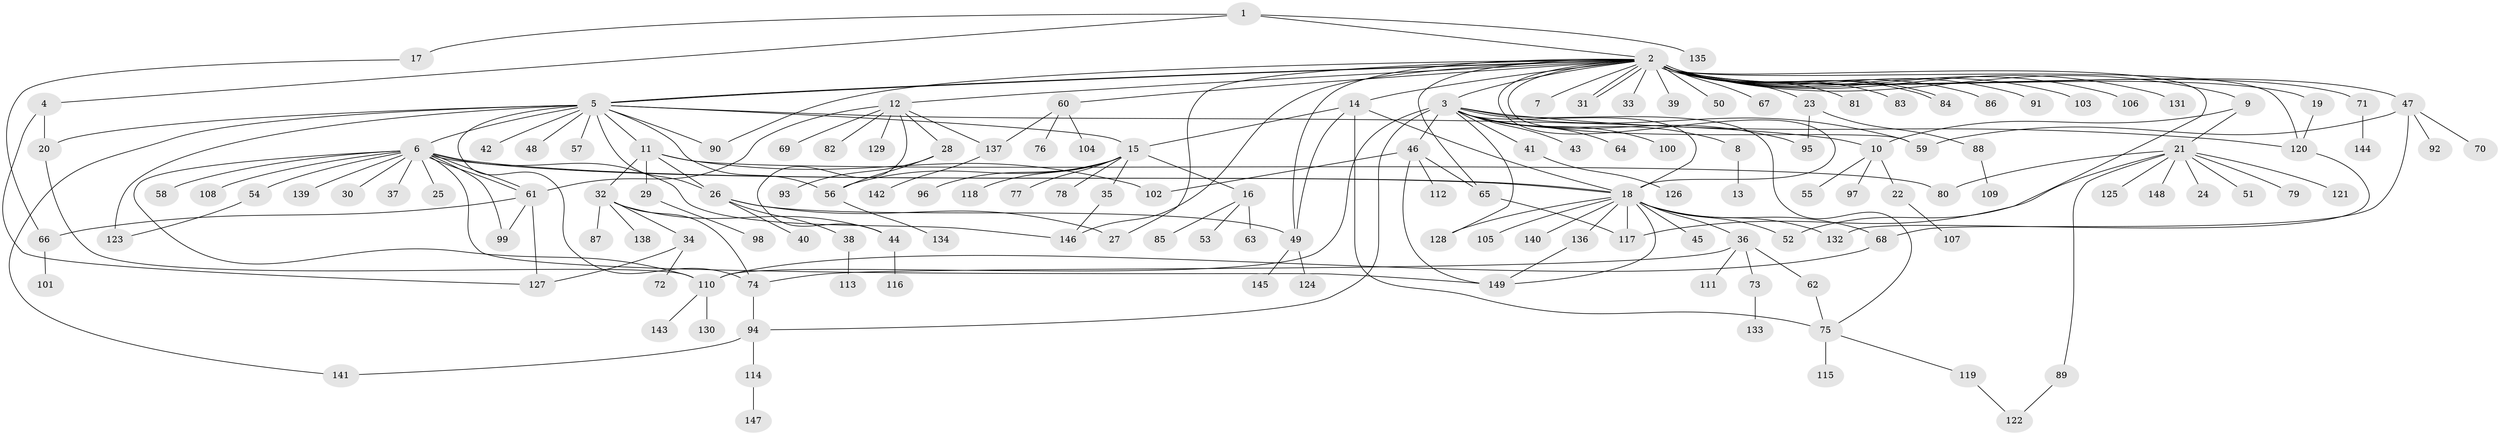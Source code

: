// coarse degree distribution, {1: 0.9318181818181818, 25: 0.022727272727272728, 12: 0.022727272727272728, 8: 0.022727272727272728}
// Generated by graph-tools (version 1.1) at 2025/51/03/04/25 21:51:11]
// undirected, 149 vertices, 203 edges
graph export_dot {
graph [start="1"]
  node [color=gray90,style=filled];
  1;
  2;
  3;
  4;
  5;
  6;
  7;
  8;
  9;
  10;
  11;
  12;
  13;
  14;
  15;
  16;
  17;
  18;
  19;
  20;
  21;
  22;
  23;
  24;
  25;
  26;
  27;
  28;
  29;
  30;
  31;
  32;
  33;
  34;
  35;
  36;
  37;
  38;
  39;
  40;
  41;
  42;
  43;
  44;
  45;
  46;
  47;
  48;
  49;
  50;
  51;
  52;
  53;
  54;
  55;
  56;
  57;
  58;
  59;
  60;
  61;
  62;
  63;
  64;
  65;
  66;
  67;
  68;
  69;
  70;
  71;
  72;
  73;
  74;
  75;
  76;
  77;
  78;
  79;
  80;
  81;
  82;
  83;
  84;
  85;
  86;
  87;
  88;
  89;
  90;
  91;
  92;
  93;
  94;
  95;
  96;
  97;
  98;
  99;
  100;
  101;
  102;
  103;
  104;
  105;
  106;
  107;
  108;
  109;
  110;
  111;
  112;
  113;
  114;
  115;
  116;
  117;
  118;
  119;
  120;
  121;
  122;
  123;
  124;
  125;
  126;
  127;
  128;
  129;
  130;
  131;
  132;
  133;
  134;
  135;
  136;
  137;
  138;
  139;
  140;
  141;
  142;
  143;
  144;
  145;
  146;
  147;
  148;
  149;
  1 -- 2;
  1 -- 4;
  1 -- 17;
  1 -- 135;
  2 -- 3;
  2 -- 5;
  2 -- 5;
  2 -- 7;
  2 -- 9;
  2 -- 12;
  2 -- 14;
  2 -- 18;
  2 -- 19;
  2 -- 23;
  2 -- 27;
  2 -- 31;
  2 -- 31;
  2 -- 33;
  2 -- 39;
  2 -- 47;
  2 -- 49;
  2 -- 50;
  2 -- 52;
  2 -- 59;
  2 -- 60;
  2 -- 65;
  2 -- 67;
  2 -- 71;
  2 -- 81;
  2 -- 83;
  2 -- 84;
  2 -- 84;
  2 -- 86;
  2 -- 90;
  2 -- 91;
  2 -- 103;
  2 -- 106;
  2 -- 120;
  2 -- 131;
  2 -- 146;
  3 -- 8;
  3 -- 18;
  3 -- 41;
  3 -- 43;
  3 -- 46;
  3 -- 59;
  3 -- 64;
  3 -- 75;
  3 -- 94;
  3 -- 95;
  3 -- 100;
  3 -- 110;
  3 -- 120;
  3 -- 128;
  4 -- 20;
  4 -- 127;
  5 -- 6;
  5 -- 10;
  5 -- 11;
  5 -- 15;
  5 -- 20;
  5 -- 26;
  5 -- 42;
  5 -- 48;
  5 -- 56;
  5 -- 57;
  5 -- 74;
  5 -- 90;
  5 -- 123;
  5 -- 141;
  6 -- 18;
  6 -- 18;
  6 -- 25;
  6 -- 30;
  6 -- 37;
  6 -- 54;
  6 -- 58;
  6 -- 61;
  6 -- 61;
  6 -- 99;
  6 -- 108;
  6 -- 110;
  6 -- 139;
  6 -- 146;
  6 -- 149;
  8 -- 13;
  9 -- 10;
  9 -- 21;
  10 -- 22;
  10 -- 55;
  10 -- 97;
  11 -- 26;
  11 -- 29;
  11 -- 32;
  11 -- 80;
  11 -- 102;
  12 -- 28;
  12 -- 44;
  12 -- 61;
  12 -- 69;
  12 -- 82;
  12 -- 129;
  12 -- 137;
  14 -- 15;
  14 -- 18;
  14 -- 49;
  14 -- 75;
  15 -- 16;
  15 -- 35;
  15 -- 56;
  15 -- 77;
  15 -- 78;
  15 -- 96;
  15 -- 118;
  16 -- 53;
  16 -- 63;
  16 -- 85;
  17 -- 66;
  18 -- 36;
  18 -- 45;
  18 -- 52;
  18 -- 68;
  18 -- 105;
  18 -- 117;
  18 -- 128;
  18 -- 132;
  18 -- 136;
  18 -- 140;
  18 -- 149;
  19 -- 120;
  20 -- 110;
  21 -- 24;
  21 -- 51;
  21 -- 79;
  21 -- 80;
  21 -- 89;
  21 -- 117;
  21 -- 121;
  21 -- 125;
  21 -- 148;
  22 -- 107;
  23 -- 88;
  23 -- 95;
  26 -- 27;
  26 -- 38;
  26 -- 40;
  26 -- 49;
  28 -- 56;
  28 -- 93;
  29 -- 98;
  32 -- 34;
  32 -- 44;
  32 -- 74;
  32 -- 87;
  32 -- 138;
  34 -- 72;
  34 -- 127;
  35 -- 146;
  36 -- 62;
  36 -- 73;
  36 -- 74;
  36 -- 111;
  38 -- 113;
  41 -- 126;
  44 -- 116;
  46 -- 65;
  46 -- 102;
  46 -- 112;
  46 -- 149;
  47 -- 59;
  47 -- 68;
  47 -- 70;
  47 -- 92;
  49 -- 124;
  49 -- 145;
  54 -- 123;
  56 -- 134;
  60 -- 76;
  60 -- 104;
  60 -- 137;
  61 -- 66;
  61 -- 99;
  61 -- 127;
  62 -- 75;
  65 -- 117;
  66 -- 101;
  68 -- 110;
  71 -- 144;
  73 -- 133;
  74 -- 94;
  75 -- 115;
  75 -- 119;
  88 -- 109;
  89 -- 122;
  94 -- 114;
  94 -- 141;
  110 -- 130;
  110 -- 143;
  114 -- 147;
  119 -- 122;
  120 -- 132;
  136 -- 149;
  137 -- 142;
}
